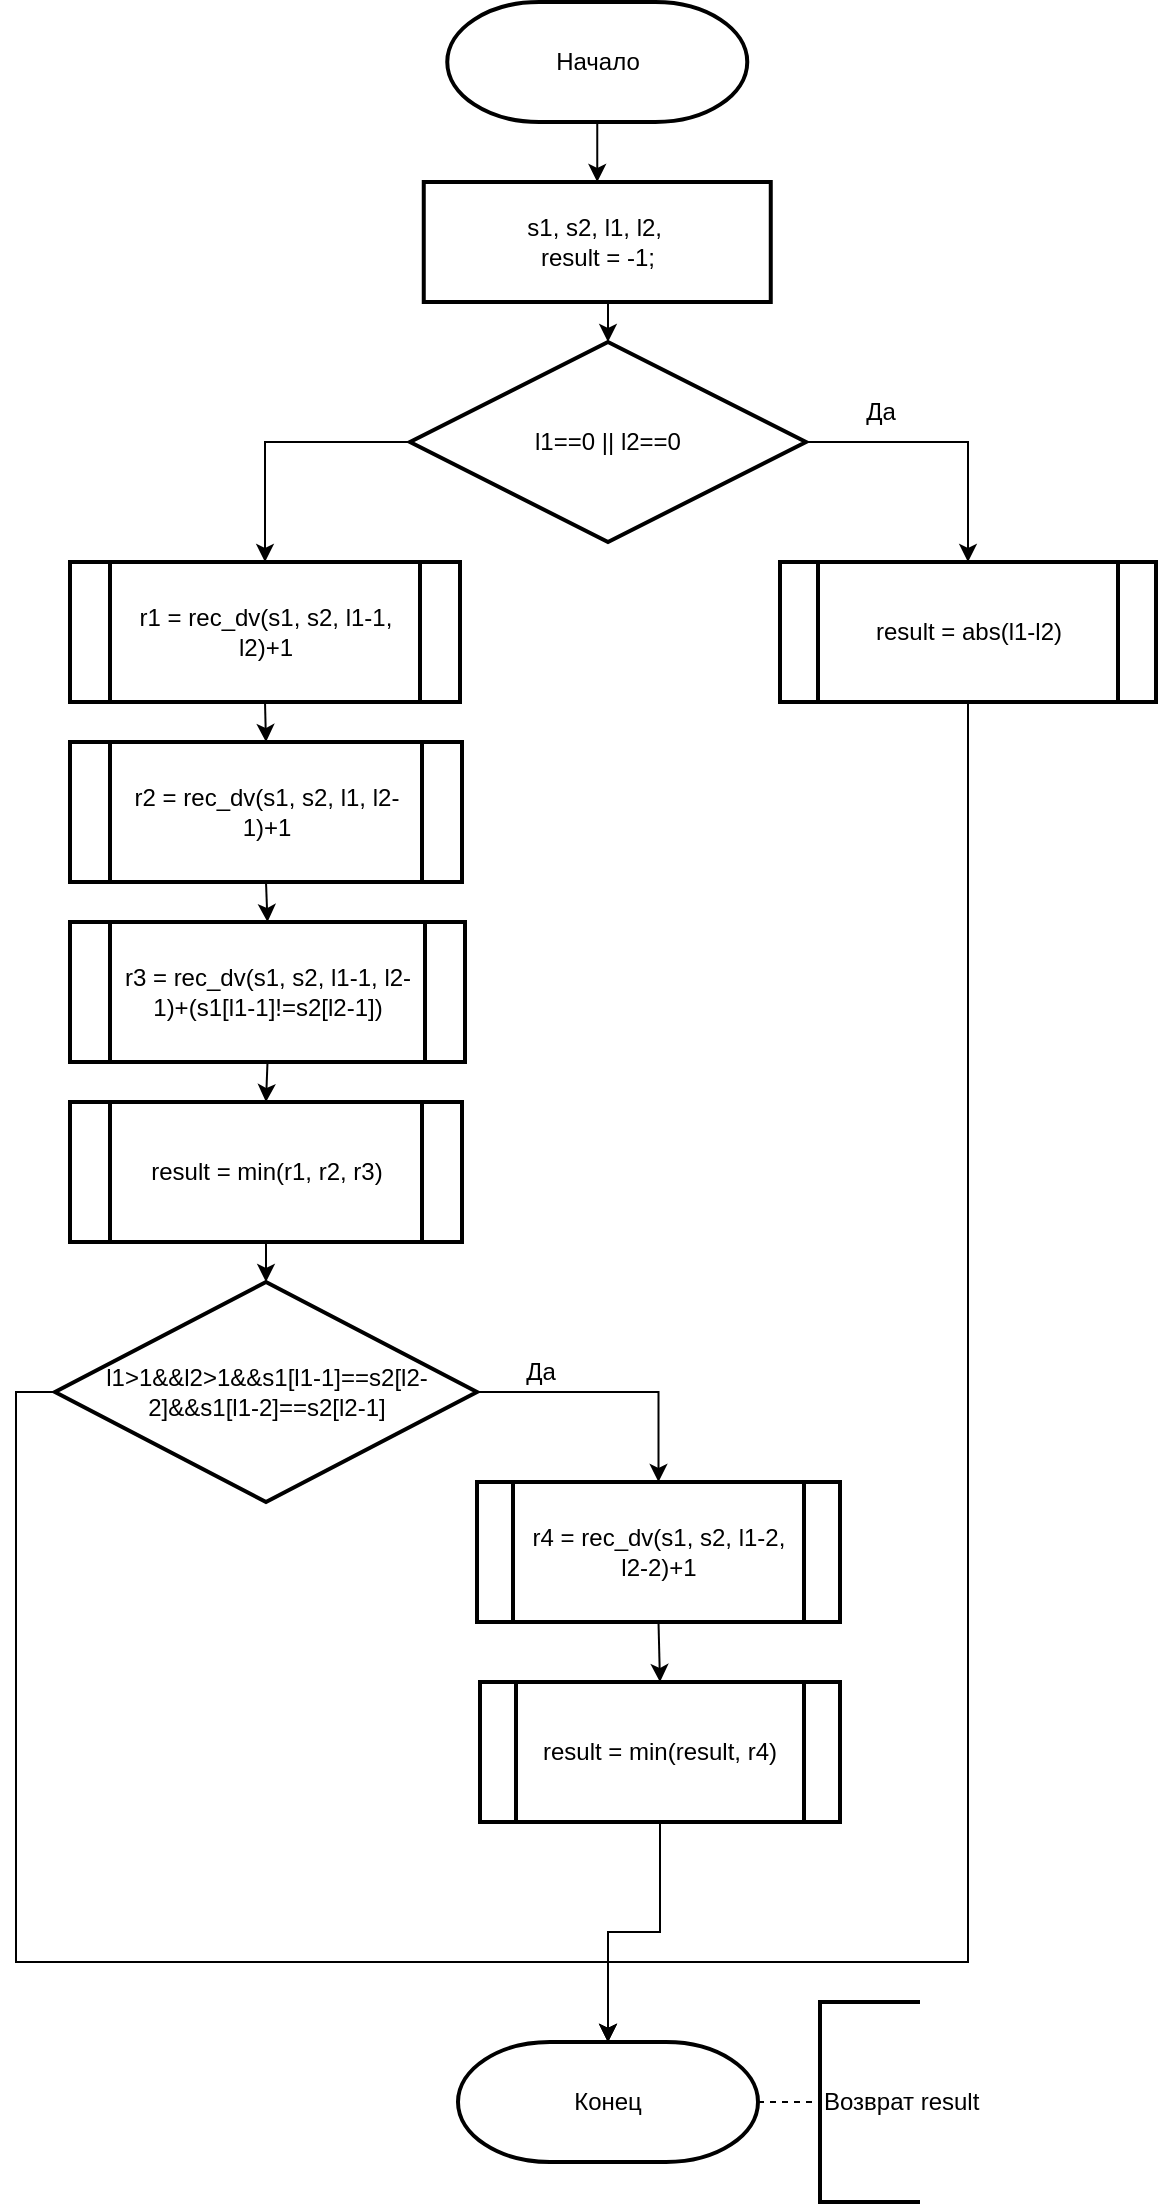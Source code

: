 <mxfile version="20.3.0" type="device"><diagram id="WAvVl4gHzPZGvYn8BTrL" name="Страница 1"><mxGraphModel dx="1713" dy="1340" grid="1" gridSize="10" guides="1" tooltips="1" connect="1" arrows="1" fold="1" page="1" pageScale="1" pageWidth="827" pageHeight="1169" math="0" shadow="0"><root><mxCell id="0"/><mxCell id="1" parent="0"/><mxCell id="s-g2wfVJX4pM4VaUHebG-1" style="edgeStyle=orthogonalEdgeStyle;rounded=0;orthogonalLoop=1;jettySize=auto;html=1;exitX=0.5;exitY=1;exitDx=0;exitDy=0;exitPerimeter=0;entryX=0.5;entryY=0;entryDx=0;entryDy=0;" edge="1" parent="1" source="s-g2wfVJX4pM4VaUHebG-2" target="s-g2wfVJX4pM4VaUHebG-4"><mxGeometry relative="1" as="geometry"/></mxCell><mxCell id="s-g2wfVJX4pM4VaUHebG-2" value="Начало" style="strokeWidth=2;html=1;shape=mxgraph.flowchart.terminator;whiteSpace=wrap;" vertex="1" parent="1"><mxGeometry x="333.63" y="20" width="150" height="60" as="geometry"/></mxCell><mxCell id="s-g2wfVJX4pM4VaUHebG-3" style="edgeStyle=orthogonalEdgeStyle;rounded=0;orthogonalLoop=1;jettySize=auto;html=1;exitX=0.5;exitY=1;exitDx=0;exitDy=0;entryX=0.5;entryY=0;entryDx=0;entryDy=0;" edge="1" parent="1" source="s-g2wfVJX4pM4VaUHebG-4"><mxGeometry relative="1" as="geometry"><mxPoint x="414" y="190" as="targetPoint"/></mxGeometry></mxCell><mxCell id="s-g2wfVJX4pM4VaUHebG-4" value="s1, s2, l1, l2,&amp;nbsp;&lt;br&gt;result = -1;" style="rounded=0;whiteSpace=wrap;html=1;absoluteArcSize=1;arcSize=14;strokeWidth=2;" vertex="1" parent="1"><mxGeometry x="321.88" y="110" width="173.5" height="60" as="geometry"/></mxCell><mxCell id="s-g2wfVJX4pM4VaUHebG-22" style="edgeStyle=orthogonalEdgeStyle;rounded=0;orthogonalLoop=1;jettySize=auto;html=1;exitX=1;exitY=0.5;exitDx=0;exitDy=0;exitPerimeter=0;entryX=0.5;entryY=0;entryDx=0;entryDy=0;" edge="1" parent="1" source="s-g2wfVJX4pM4VaUHebG-9" target="s-g2wfVJX4pM4VaUHebG-10"><mxGeometry relative="1" as="geometry"/></mxCell><mxCell id="s-g2wfVJX4pM4VaUHebG-28" style="edgeStyle=orthogonalEdgeStyle;rounded=0;orthogonalLoop=1;jettySize=auto;html=1;exitX=0;exitY=0.5;exitDx=0;exitDy=0;exitPerimeter=0;entryX=0.5;entryY=0;entryDx=0;entryDy=0;" edge="1" parent="1" source="s-g2wfVJX4pM4VaUHebG-9" target="s-g2wfVJX4pM4VaUHebG-14"><mxGeometry relative="1" as="geometry"/></mxCell><mxCell id="s-g2wfVJX4pM4VaUHebG-9" value="l1==0 || l2==0" style="strokeWidth=2;html=1;shape=mxgraph.flowchart.decision;whiteSpace=wrap;" vertex="1" parent="1"><mxGeometry x="315" y="190" width="198" height="100" as="geometry"/></mxCell><mxCell id="s-g2wfVJX4pM4VaUHebG-23" style="edgeStyle=orthogonalEdgeStyle;rounded=0;orthogonalLoop=1;jettySize=auto;html=1;exitX=0.5;exitY=1;exitDx=0;exitDy=0;entryX=0.5;entryY=0;entryDx=0;entryDy=0;entryPerimeter=0;" edge="1" parent="1" source="s-g2wfVJX4pM4VaUHebG-10" target="s-g2wfVJX4pM4VaUHebG-21"><mxGeometry relative="1" as="geometry"><Array as="points"><mxPoint x="594" y="1000"/><mxPoint x="414" y="1000"/></Array></mxGeometry></mxCell><mxCell id="s-g2wfVJX4pM4VaUHebG-10" value="result = abs(l1-l2)" style="shape=process;whiteSpace=wrap;html=1;backgroundOutline=1;strokeWidth=2;" vertex="1" parent="1"><mxGeometry x="500" y="300" width="188" height="70" as="geometry"/></mxCell><mxCell id="s-g2wfVJX4pM4VaUHebG-29" style="edgeStyle=orthogonalEdgeStyle;rounded=0;orthogonalLoop=1;jettySize=auto;html=1;exitX=0.5;exitY=1;exitDx=0;exitDy=0;entryX=0.5;entryY=0;entryDx=0;entryDy=0;" edge="1" parent="1" source="s-g2wfVJX4pM4VaUHebG-14" target="s-g2wfVJX4pM4VaUHebG-15"><mxGeometry relative="1" as="geometry"/></mxCell><mxCell id="s-g2wfVJX4pM4VaUHebG-14" value="r1 = rec_dv(s1, s2, l1-1, l2)+1" style="shape=process;whiteSpace=wrap;html=1;backgroundOutline=1;strokeWidth=2;" vertex="1" parent="1"><mxGeometry x="145" y="300" width="195" height="70" as="geometry"/></mxCell><mxCell id="s-g2wfVJX4pM4VaUHebG-30" style="edgeStyle=orthogonalEdgeStyle;rounded=0;orthogonalLoop=1;jettySize=auto;html=1;exitX=0.5;exitY=1;exitDx=0;exitDy=0;entryX=0.5;entryY=0;entryDx=0;entryDy=0;" edge="1" parent="1" source="s-g2wfVJX4pM4VaUHebG-15" target="s-g2wfVJX4pM4VaUHebG-16"><mxGeometry relative="1" as="geometry"/></mxCell><mxCell id="s-g2wfVJX4pM4VaUHebG-15" value="r2 = rec_dv(s1, s2, l1, l2-1)+1" style="shape=process;whiteSpace=wrap;html=1;backgroundOutline=1;strokeWidth=2;" vertex="1" parent="1"><mxGeometry x="145" y="390" width="196" height="70" as="geometry"/></mxCell><mxCell id="s-g2wfVJX4pM4VaUHebG-31" style="edgeStyle=orthogonalEdgeStyle;rounded=0;orthogonalLoop=1;jettySize=auto;html=1;exitX=0.5;exitY=1;exitDx=0;exitDy=0;entryX=0.5;entryY=0;entryDx=0;entryDy=0;" edge="1" parent="1" source="s-g2wfVJX4pM4VaUHebG-16" target="s-g2wfVJX4pM4VaUHebG-17"><mxGeometry relative="1" as="geometry"/></mxCell><mxCell id="s-g2wfVJX4pM4VaUHebG-16" value="r3 = rec_dv(s1, s2, l1-1, l2-1)+(s1[l1-1]!=s2[l2-1])" style="shape=process;whiteSpace=wrap;html=1;backgroundOutline=1;strokeWidth=2;" vertex="1" parent="1"><mxGeometry x="145" y="480" width="197.5" height="70" as="geometry"/></mxCell><mxCell id="s-g2wfVJX4pM4VaUHebG-32" style="edgeStyle=orthogonalEdgeStyle;rounded=0;orthogonalLoop=1;jettySize=auto;html=1;exitX=0.5;exitY=1;exitDx=0;exitDy=0;entryX=0.5;entryY=0;entryDx=0;entryDy=0;entryPerimeter=0;" edge="1" parent="1" source="s-g2wfVJX4pM4VaUHebG-17" target="s-g2wfVJX4pM4VaUHebG-18"><mxGeometry relative="1" as="geometry"/></mxCell><mxCell id="s-g2wfVJX4pM4VaUHebG-17" value="result = min(r1, r2, r3)" style="shape=process;whiteSpace=wrap;html=1;backgroundOutline=1;strokeWidth=2;" vertex="1" parent="1"><mxGeometry x="145" y="570" width="196" height="70" as="geometry"/></mxCell><mxCell id="s-g2wfVJX4pM4VaUHebG-26" style="edgeStyle=orthogonalEdgeStyle;rounded=0;orthogonalLoop=1;jettySize=auto;html=1;exitX=1;exitY=0.5;exitDx=0;exitDy=0;exitPerimeter=0;" edge="1" parent="1" source="s-g2wfVJX4pM4VaUHebG-18" target="s-g2wfVJX4pM4VaUHebG-19"><mxGeometry relative="1" as="geometry"/></mxCell><mxCell id="s-g2wfVJX4pM4VaUHebG-33" style="edgeStyle=orthogonalEdgeStyle;rounded=0;orthogonalLoop=1;jettySize=auto;html=1;exitX=0;exitY=0.5;exitDx=0;exitDy=0;exitPerimeter=0;entryX=0.5;entryY=0;entryDx=0;entryDy=0;entryPerimeter=0;" edge="1" parent="1" source="s-g2wfVJX4pM4VaUHebG-18" target="s-g2wfVJX4pM4VaUHebG-21"><mxGeometry relative="1" as="geometry"><Array as="points"><mxPoint x="118" y="715"/><mxPoint x="118" y="1000"/><mxPoint x="414" y="1000"/></Array></mxGeometry></mxCell><mxCell id="s-g2wfVJX4pM4VaUHebG-18" value="l1&amp;gt;1&amp;amp;&amp;amp;l2&amp;gt;1&amp;amp;&amp;amp;s1[l1-1]==s2[l2-2]&amp;amp;&amp;amp;s1[l1-2]==s2[l2-1]" style="strokeWidth=2;html=1;shape=mxgraph.flowchart.decision;whiteSpace=wrap;" vertex="1" parent="1"><mxGeometry x="137.5" y="660" width="211" height="110" as="geometry"/></mxCell><mxCell id="s-g2wfVJX4pM4VaUHebG-25" style="edgeStyle=orthogonalEdgeStyle;rounded=0;orthogonalLoop=1;jettySize=auto;html=1;exitX=0.5;exitY=1;exitDx=0;exitDy=0;entryX=0.5;entryY=0;entryDx=0;entryDy=0;" edge="1" parent="1" source="s-g2wfVJX4pM4VaUHebG-19" target="s-g2wfVJX4pM4VaUHebG-20"><mxGeometry relative="1" as="geometry"/></mxCell><mxCell id="s-g2wfVJX4pM4VaUHebG-19" value="r4 = rec_dv(s1, s2, l1-2, l2-2)+1" style="shape=process;whiteSpace=wrap;html=1;backgroundOutline=1;strokeWidth=2;" vertex="1" parent="1"><mxGeometry x="348.5" y="760" width="181.5" height="70" as="geometry"/></mxCell><mxCell id="s-g2wfVJX4pM4VaUHebG-24" style="edgeStyle=orthogonalEdgeStyle;rounded=0;orthogonalLoop=1;jettySize=auto;html=1;exitX=0.5;exitY=1;exitDx=0;exitDy=0;entryX=0.5;entryY=0;entryDx=0;entryDy=0;entryPerimeter=0;" edge="1" parent="1" source="s-g2wfVJX4pM4VaUHebG-20" target="s-g2wfVJX4pM4VaUHebG-21"><mxGeometry relative="1" as="geometry"/></mxCell><mxCell id="s-g2wfVJX4pM4VaUHebG-20" value="result = min(result, r4)" style="shape=process;whiteSpace=wrap;html=1;backgroundOutline=1;strokeWidth=2;" vertex="1" parent="1"><mxGeometry x="350" y="860" width="180" height="70" as="geometry"/></mxCell><mxCell id="s-g2wfVJX4pM4VaUHebG-36" style="edgeStyle=orthogonalEdgeStyle;rounded=0;orthogonalLoop=1;jettySize=auto;html=1;exitX=1;exitY=0.5;exitDx=0;exitDy=0;exitPerimeter=0;entryX=0;entryY=0.5;entryDx=0;entryDy=0;entryPerimeter=0;endArrow=none;endFill=0;dashed=1;" edge="1" parent="1" source="s-g2wfVJX4pM4VaUHebG-21" target="s-g2wfVJX4pM4VaUHebG-35"><mxGeometry relative="1" as="geometry"/></mxCell><mxCell id="s-g2wfVJX4pM4VaUHebG-21" value="Конец" style="strokeWidth=2;html=1;shape=mxgraph.flowchart.terminator;whiteSpace=wrap;" vertex="1" parent="1"><mxGeometry x="339" y="1040" width="150" height="60" as="geometry"/></mxCell><mxCell id="s-g2wfVJX4pM4VaUHebG-27" value="Да" style="text;html=1;align=center;verticalAlign=middle;resizable=0;points=[];autosize=1;strokeColor=none;fillColor=none;" vertex="1" parent="1"><mxGeometry x="530" y="210" width="40" height="30" as="geometry"/></mxCell><mxCell id="s-g2wfVJX4pM4VaUHebG-34" value="Да" style="text;html=1;align=center;verticalAlign=middle;resizable=0;points=[];autosize=1;strokeColor=none;fillColor=none;" vertex="1" parent="1"><mxGeometry x="360" y="690" width="40" height="30" as="geometry"/></mxCell><mxCell id="s-g2wfVJX4pM4VaUHebG-35" value="Возврат result" style="strokeWidth=2;html=1;shape=mxgraph.flowchart.annotation_1;align=left;pointerEvents=1;" vertex="1" parent="1"><mxGeometry x="520" y="1020" width="50" height="100" as="geometry"/></mxCell></root></mxGraphModel></diagram></mxfile>